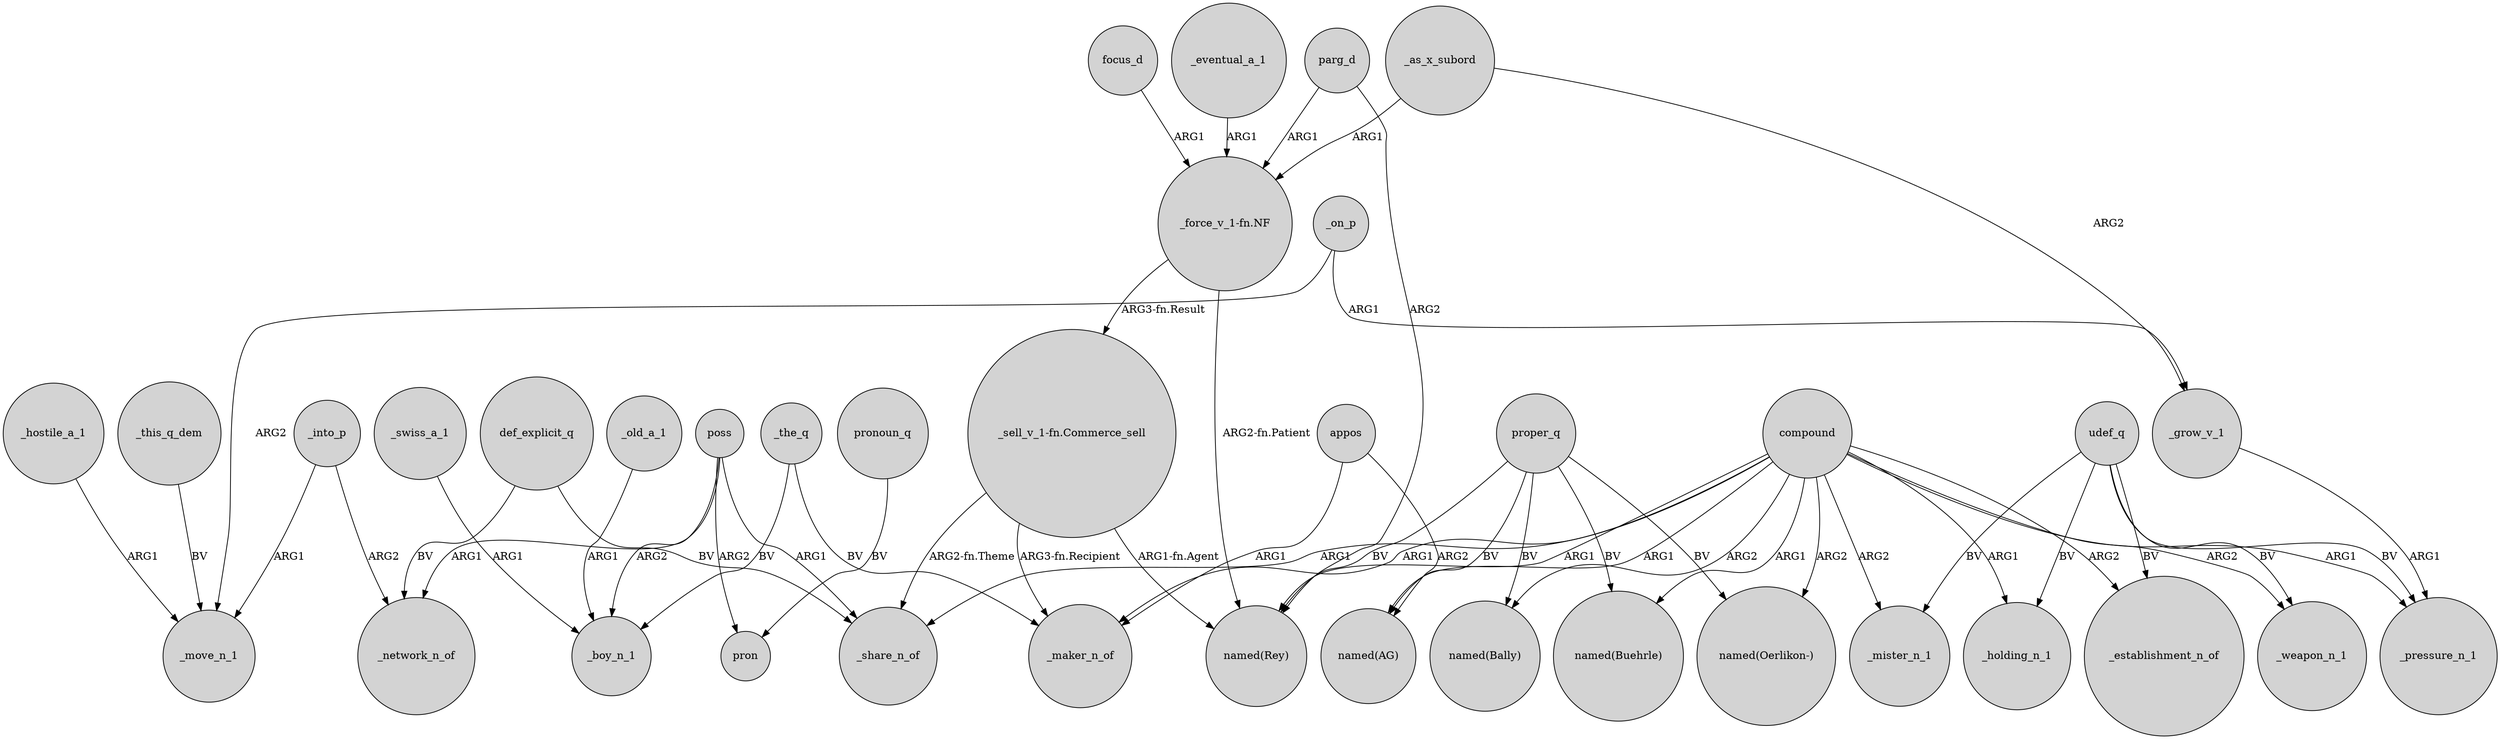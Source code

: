 digraph {
	node [shape=circle style=filled]
	udef_q -> _pressure_n_1 [label=BV]
	_the_q -> _boy_n_1 [label=BV]
	proper_q -> "named(Bally)" [label=BV]
	_on_p -> _grow_v_1 [label=ARG1]
	poss -> pron [label=ARG2]
	poss -> _boy_n_1 [label=ARG2]
	udef_q -> _establishment_n_of [label=BV]
	udef_q -> _weapon_n_1 [label=BV]
	compound -> _mister_n_1 [label=ARG2]
	_into_p -> _move_n_1 [label=ARG1]
	"_sell_v_1-fn.Commerce_sell" -> _share_n_of [label="ARG2-fn.Theme"]
	compound -> "named(Bally)" [label=ARG2]
	udef_q -> _mister_n_1 [label=BV]
	compound -> _maker_n_of [label=ARG1]
	"_sell_v_1-fn.Commerce_sell" -> "named(Rey)" [label="ARG1-fn.Agent"]
	def_explicit_q -> _network_n_of [label=BV]
	compound -> "named(Oerlikon-)" [label=ARG2]
	focus_d -> "_force_v_1-fn.NF" [label=ARG1]
	_the_q -> _maker_n_of [label=BV]
	compound -> _holding_n_1 [label=ARG1]
	_this_q_dem -> _move_n_1 [label=BV]
	compound -> "named(Rey)" [label=ARG1]
	"_sell_v_1-fn.Commerce_sell" -> _maker_n_of [label="ARG3-fn.Recipient"]
	_on_p -> _move_n_1 [label=ARG2]
	proper_q -> "named(AG)" [label=BV]
	pronoun_q -> pron [label=BV]
	"_force_v_1-fn.NF" -> "named(Rey)" [label="ARG2-fn.Patient"]
	compound -> "named(AG)" [label=ARG1]
	poss -> _network_n_of [label=ARG1]
	_hostile_a_1 -> _move_n_1 [label=ARG1]
	_old_a_1 -> _boy_n_1 [label=ARG1]
	proper_q -> "named(Buehrle)" [label=BV]
	compound -> _share_n_of [label=ARG1]
	_into_p -> _network_n_of [label=ARG2]
	compound -> _establishment_n_of [label=ARG2]
	appos -> _maker_n_of [label=ARG1]
	parg_d -> "_force_v_1-fn.NF" [label=ARG1]
	_grow_v_1 -> _pressure_n_1 [label=ARG1]
	parg_d -> "named(Rey)" [label=ARG2]
	_as_x_subord -> _grow_v_1 [label=ARG2]
	compound -> _pressure_n_1 [label=ARG1]
	proper_q -> "named(Oerlikon-)" [label=BV]
	_as_x_subord -> "_force_v_1-fn.NF" [label=ARG1]
	compound -> _weapon_n_1 [label=ARG2]
	udef_q -> _holding_n_1 [label=BV]
	"_force_v_1-fn.NF" -> "_sell_v_1-fn.Commerce_sell" [label="ARG3-fn.Result"]
	_eventual_a_1 -> "_force_v_1-fn.NF" [label=ARG1]
	poss -> _share_n_of [label=ARG1]
	def_explicit_q -> _share_n_of [label=BV]
	appos -> "named(AG)" [label=ARG2]
	_swiss_a_1 -> _boy_n_1 [label=ARG1]
	compound -> "named(Buehrle)" [label=ARG1]
	proper_q -> "named(Rey)" [label=BV]
}
